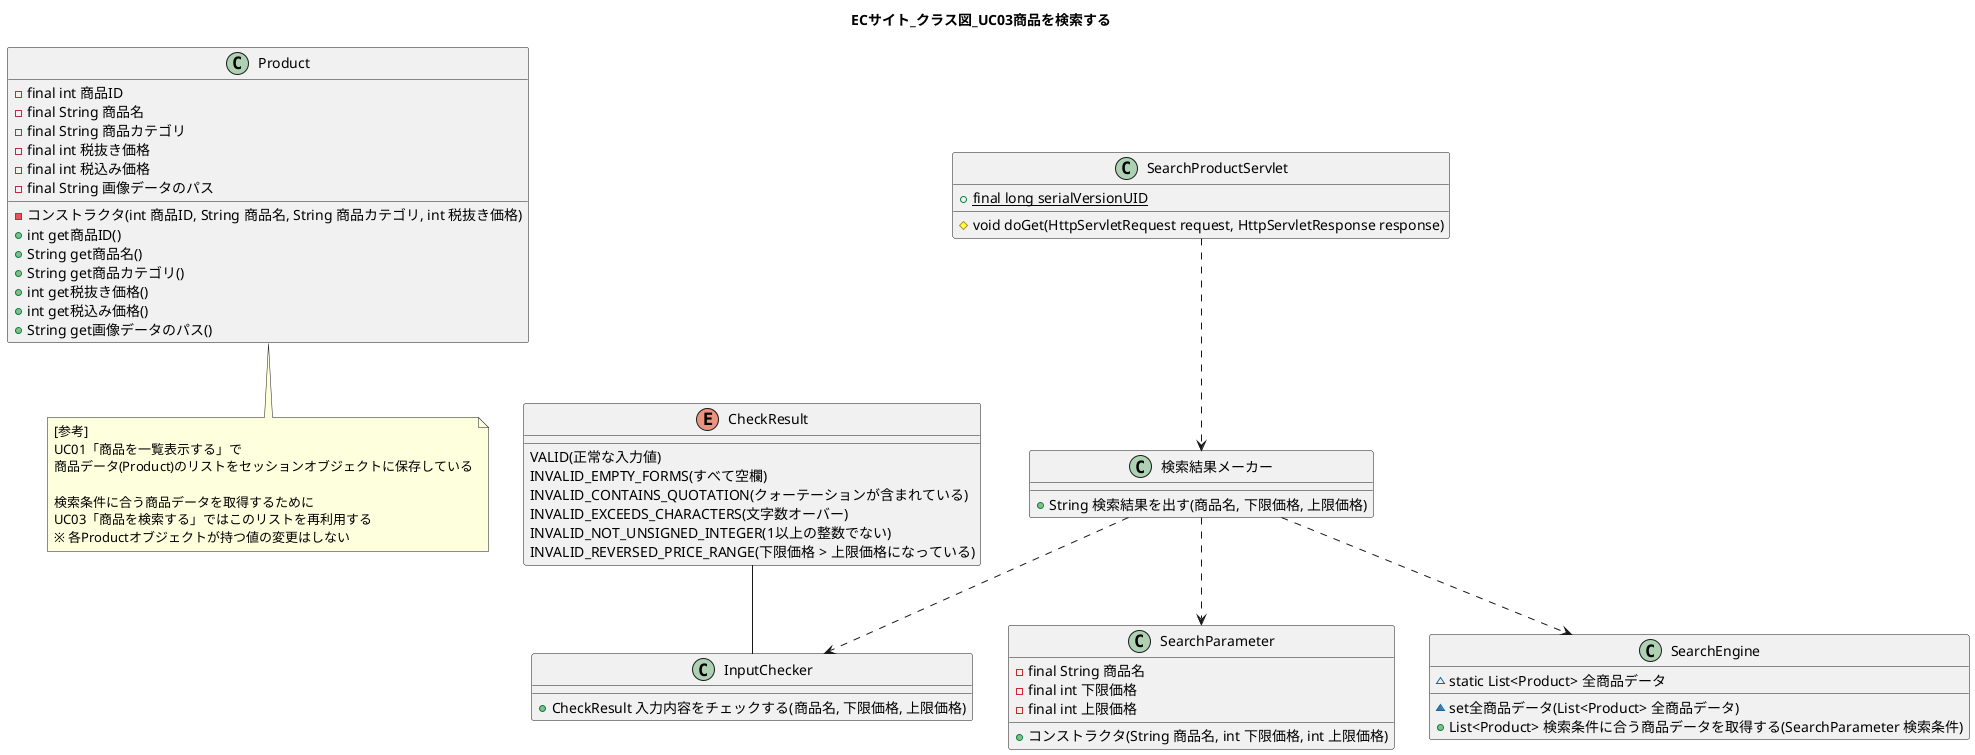@startuml
title ECサイト_クラス図_UC03商品を検索する

class Product {
    -final int 商品ID
    -final String 商品名
    -final String 商品カテゴリ
    -final int 税抜き価格
    -final int 税込み価格
    -final String 画像データのパス
    -コンストラクタ(int 商品ID, String 商品名, String 商品カテゴリ, int 税抜き価格)
    +int get商品ID()
    +String get商品名()
    +String get商品カテゴリ()
    +int get税抜き価格()
    +int get税込み価格()
    +String get画像データのパス()
}

note bottom of Product
[参考]
UC01「商品を一覧表示する」で
商品データ(Product)のリストをセッションオブジェクトに保存している

検索条件に合う商品データを取得するために
UC03「商品を検索する」ではこのリストを再利用する
※ 各Productオブジェクトが持つ値の変更はしない
end note

class SearchProductServlet {
    +{static} final long serialVersionUID
    #void doGet(HttpServletRequest request, HttpServletResponse response)
}

SearchProductServlet ..> 検索結果メーカー
class 検索結果メーカー {
    +String 検索結果を出す(商品名, 下限価格, 上限価格)
}

CheckResult -- InputChecker
enum CheckResult {
    VALID(正常な入力値)
    INVALID_EMPTY_FORMS(すべて空欄)
    INVALID_CONTAINS_QUOTATION(クォーテーションが含まれている)
    INVALID_EXCEEDS_CHARACTERS(文字数オーバー)
    INVALID_NOT_UNSIGNED_INTEGER(1以上の整数でない)
    INVALID_REVERSED_PRICE_RANGE(下限価格 > 上限価格になっている)
}

検索結果メーカー ..> InputChecker
class InputChecker {
    +CheckResult 入力内容をチェックする(商品名, 下限価格, 上限価格)
}

検索結果メーカー ..> SearchParameter
class SearchParameter {
    -final String 商品名
    -final int 下限価格
    -final int 上限価格
    +コンストラクタ(String 商品名, int 下限価格, int 上限価格)
}

検索結果メーカー ..> SearchEngine
class SearchEngine {
    ~static List<Product> 全商品データ
    ~set全商品データ(List<Product> 全商品データ)
    +List<Product> 検索条件に合う商品データを取得する(SearchParameter 検索条件)
}

@enduml
